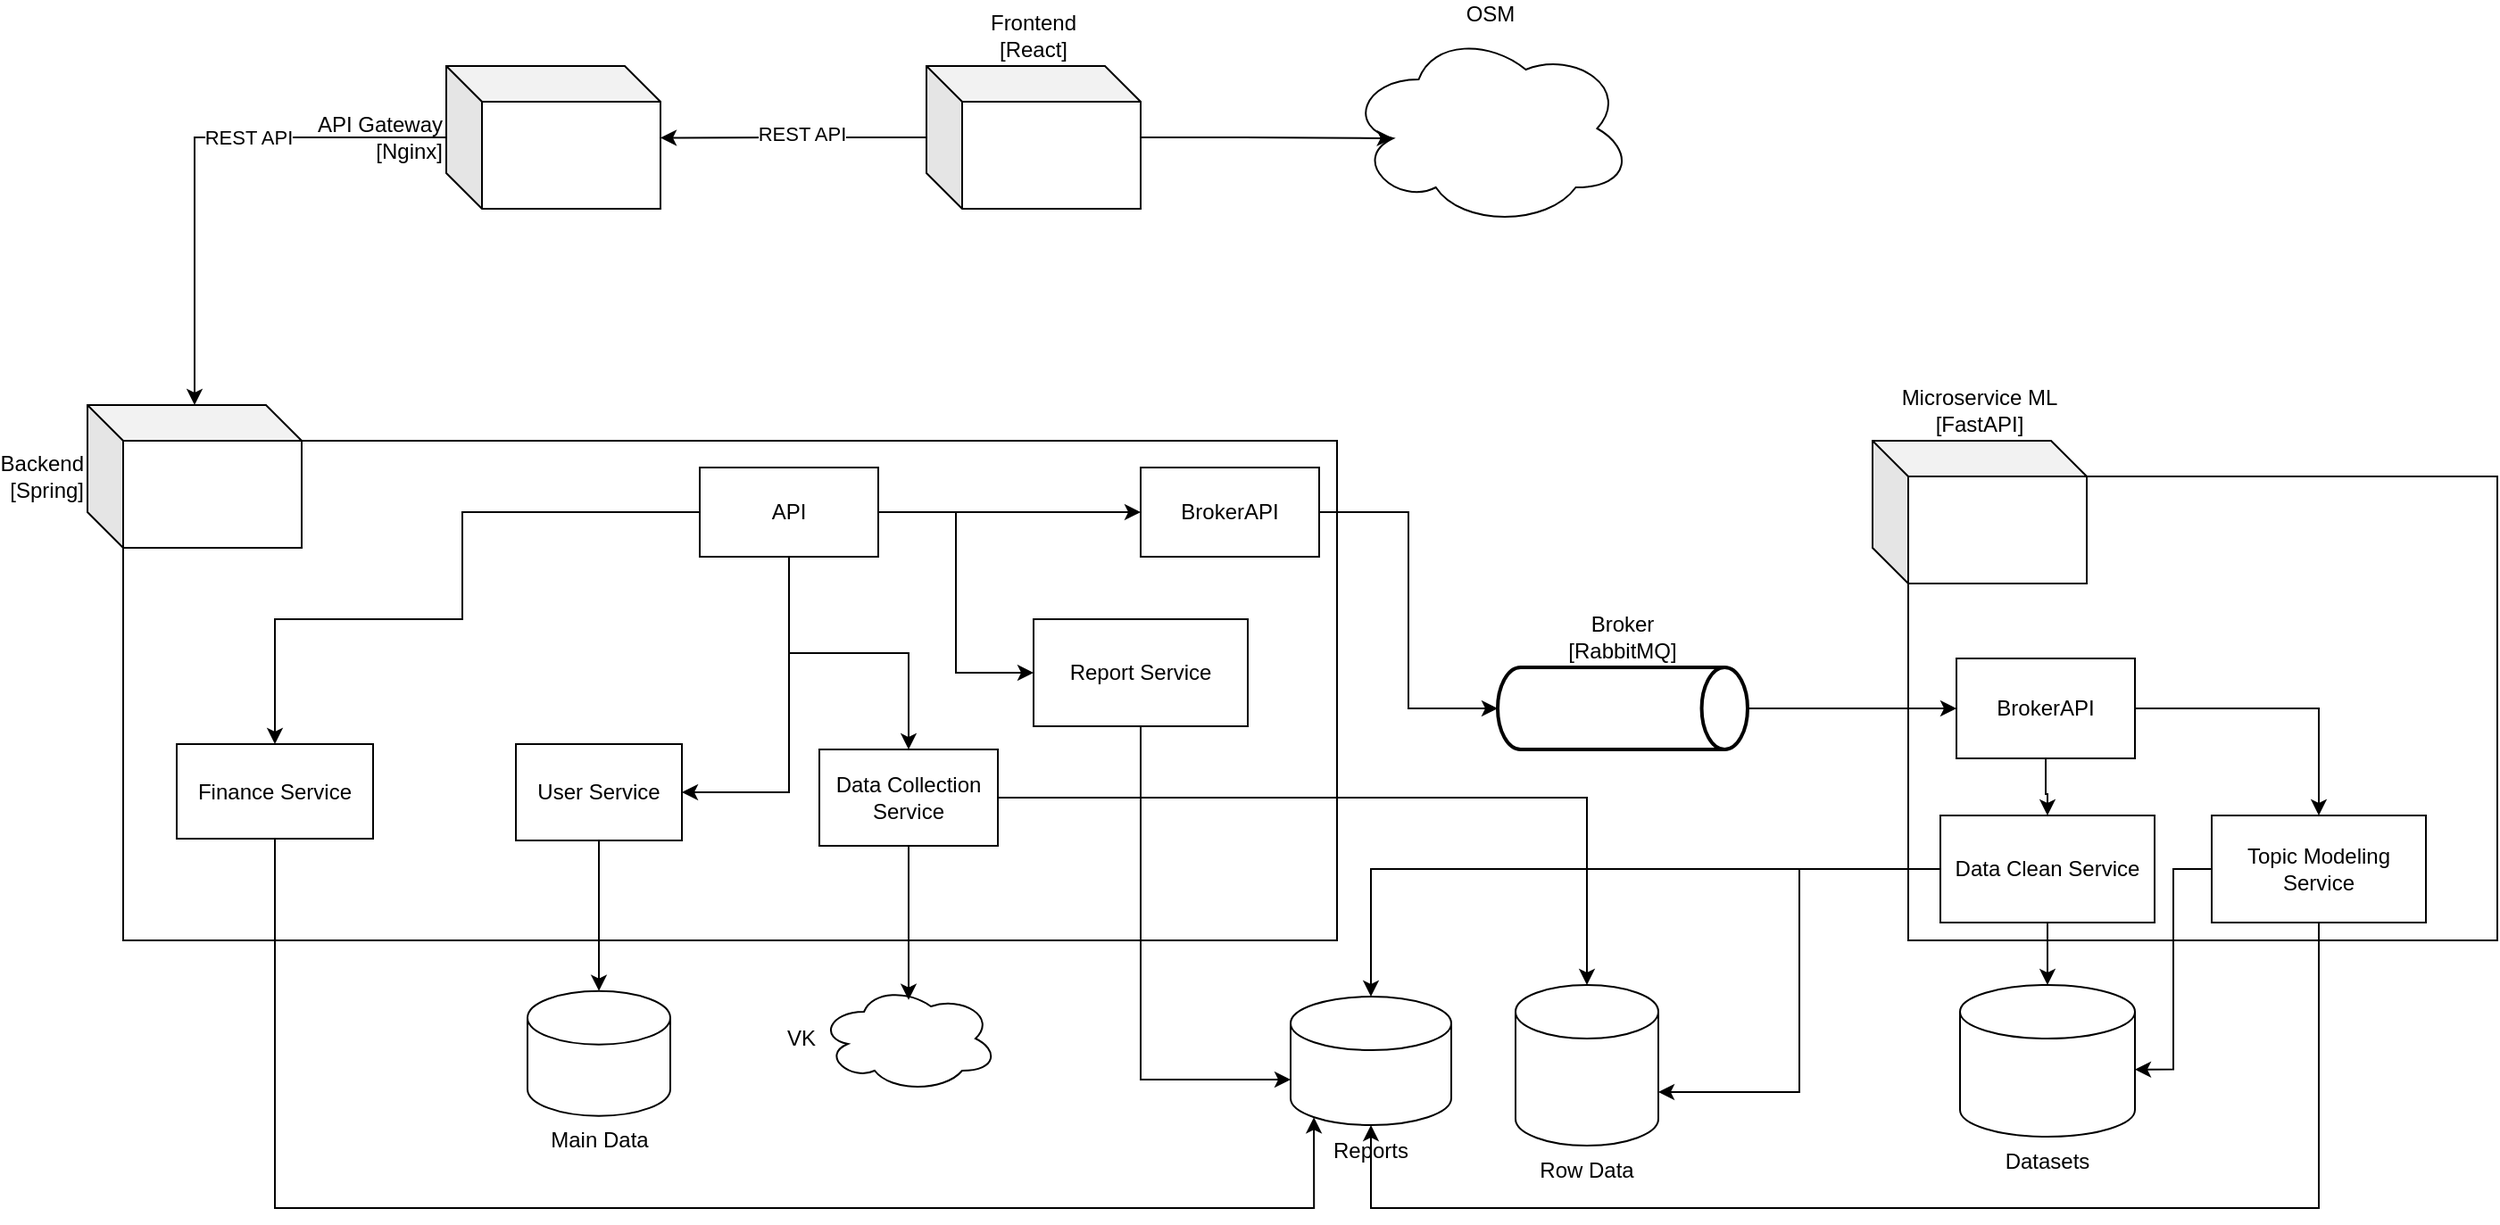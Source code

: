 <mxfile version="26.1.1">
  <diagram name="Страница — 1" id="jhCAsSyi99FdM-tFvelb">
    <mxGraphModel dx="966" dy="2195" grid="1" gridSize="10" guides="1" tooltips="1" connect="1" arrows="1" fold="1" page="1" pageScale="1" pageWidth="827" pageHeight="1169" math="0" shadow="0">
      <root>
        <mxCell id="0" />
        <mxCell id="1" parent="0" />
        <mxCell id="z8vTxRflkwg792oHdgFi-53" value="" style="whiteSpace=wrap;html=1;" parent="1" vertex="1">
          <mxGeometry x="1000" y="40" width="680" height="280" as="geometry" />
        </mxCell>
        <mxCell id="z8vTxRflkwg792oHdgFi-51" value="" style="group;labelPosition=left;verticalLabelPosition=middle;align=right;verticalAlign=middle;" parent="1" vertex="1" connectable="0">
          <mxGeometry x="980" y="20" width="142" height="82.36" as="geometry" />
        </mxCell>
        <mxCell id="z8vTxRflkwg792oHdgFi-49" value="&lt;div&gt;Backend&lt;/div&gt;&lt;div&gt;[Spring]&lt;/div&gt;" style="shape=cube;whiteSpace=wrap;html=1;boundedLbl=1;backgroundOutline=1;darkOpacity=0.05;darkOpacity2=0.1;labelPosition=left;verticalLabelPosition=middle;align=right;verticalAlign=middle;" parent="z8vTxRflkwg792oHdgFi-51" vertex="1">
          <mxGeometry width="120" height="80" as="geometry" />
        </mxCell>
        <mxCell id="z8vTxRflkwg792oHdgFi-50" value="" style="shape=image;verticalLabelPosition=bottom;labelBackgroundColor=default;verticalAlign=top;aspect=fixed;imageAspect=0;image=https://cdn.worldvectorlogo.com/logos/spring-3.svg;" parent="z8vTxRflkwg792oHdgFi-51" vertex="1">
          <mxGeometry x="54" y="33" width="37" height="37" as="geometry" />
        </mxCell>
        <mxCell id="z8vTxRflkwg792oHdgFi-59" value="" style="group;labelPosition=left;verticalLabelPosition=middle;align=right;verticalAlign=middle;" parent="1" vertex="1" connectable="0">
          <mxGeometry x="1181" y="-170" width="120" height="80" as="geometry" />
        </mxCell>
        <mxCell id="z8vTxRflkwg792oHdgFi-54" value="&lt;div&gt;API Gateway&lt;/div&gt;&lt;div&gt;[Nginx]&lt;/div&gt;" style="shape=cube;whiteSpace=wrap;html=1;boundedLbl=1;backgroundOutline=1;darkOpacity=0.05;darkOpacity2=0.1;labelPosition=left;verticalLabelPosition=middle;align=right;verticalAlign=middle;" parent="z8vTxRflkwg792oHdgFi-59" vertex="1">
          <mxGeometry width="120" height="80" as="geometry" />
        </mxCell>
        <mxCell id="z8vTxRflkwg792oHdgFi-58" value="" style="shape=image;verticalLabelPosition=bottom;labelBackgroundColor=default;verticalAlign=top;aspect=fixed;imageAspect=0;image=https://static-00.iconduck.com/assets.00/nginx-icon-223x256-ghqr4o29.png;" parent="z8vTxRflkwg792oHdgFi-59" vertex="1">
          <mxGeometry x="53" y="30" width="34.85" height="40" as="geometry" />
        </mxCell>
        <mxCell id="z8vTxRflkwg792oHdgFi-62" style="edgeStyle=orthogonalEdgeStyle;rounded=0;orthogonalLoop=1;jettySize=auto;html=1;" parent="1" source="z8vTxRflkwg792oHdgFi-54" target="z8vTxRflkwg792oHdgFi-49" edge="1">
          <mxGeometry relative="1" as="geometry" />
        </mxCell>
        <mxCell id="6dpOu3O-MwmfM_KmAzGG-2" value="REST API" style="edgeLabel;html=1;align=center;verticalAlign=middle;resizable=0;points=[];" vertex="1" connectable="0" parent="z8vTxRflkwg792oHdgFi-62">
          <mxGeometry x="-0.237" relative="1" as="geometry">
            <mxPoint as="offset" />
          </mxGeometry>
        </mxCell>
        <mxCell id="z8vTxRflkwg792oHdgFi-65" value="" style="group" parent="1" vertex="1" connectable="0">
          <mxGeometry x="1450" y="-170" width="120" height="80" as="geometry" />
        </mxCell>
        <mxCell id="z8vTxRflkwg792oHdgFi-63" value="&lt;div&gt;Frontend&lt;/div&gt;&lt;div&gt;[React]&lt;/div&gt;" style="shape=cube;whiteSpace=wrap;html=1;boundedLbl=1;backgroundOutline=1;darkOpacity=0.05;darkOpacity2=0.1;labelPosition=center;verticalLabelPosition=top;align=center;verticalAlign=bottom;" parent="z8vTxRflkwg792oHdgFi-65" vertex="1">
          <mxGeometry width="120" height="80" as="geometry" />
        </mxCell>
        <mxCell id="z8vTxRflkwg792oHdgFi-64" value="" style="shape=image;verticalLabelPosition=bottom;labelBackgroundColor=default;verticalAlign=top;aspect=fixed;imageAspect=0;image=https://upload.wikimedia.org/wikipedia/commons/thumb/a/a7/React-icon.svg/862px-React-icon.svg.png;" parent="z8vTxRflkwg792oHdgFi-65" vertex="1">
          <mxGeometry x="50.88" y="35.97" width="38.25" height="34.03" as="geometry" />
        </mxCell>
        <mxCell id="z8vTxRflkwg792oHdgFi-68" style="edgeStyle=orthogonalEdgeStyle;rounded=0;orthogonalLoop=1;jettySize=auto;html=1;entryX=1;entryY=0.503;entryDx=0;entryDy=0;entryPerimeter=0;" parent="1" source="z8vTxRflkwg792oHdgFi-63" target="z8vTxRflkwg792oHdgFi-54" edge="1">
          <mxGeometry relative="1" as="geometry" />
        </mxCell>
        <mxCell id="6dpOu3O-MwmfM_KmAzGG-1" value="REST API" style="edgeLabel;html=1;align=center;verticalAlign=middle;resizable=0;points=[];" vertex="1" connectable="0" parent="z8vTxRflkwg792oHdgFi-68">
          <mxGeometry x="-0.063" y="-2" relative="1" as="geometry">
            <mxPoint as="offset" />
          </mxGeometry>
        </mxCell>
        <mxCell id="6dpOu3O-MwmfM_KmAzGG-6" style="edgeStyle=orthogonalEdgeStyle;rounded=0;orthogonalLoop=1;jettySize=auto;html=1;entryX=1;entryY=0.5;entryDx=0;entryDy=0;" edge="1" parent="1" source="z8vTxRflkwg792oHdgFi-70" target="6dpOu3O-MwmfM_KmAzGG-5">
          <mxGeometry relative="1" as="geometry">
            <Array as="points">
              <mxPoint x="1373" y="237" />
            </Array>
          </mxGeometry>
        </mxCell>
        <mxCell id="6dpOu3O-MwmfM_KmAzGG-9" style="edgeStyle=orthogonalEdgeStyle;rounded=0;orthogonalLoop=1;jettySize=auto;html=1;entryX=0.5;entryY=0;entryDx=0;entryDy=0;" edge="1" parent="1" source="z8vTxRflkwg792oHdgFi-70" target="z8vTxRflkwg792oHdgFi-71">
          <mxGeometry relative="1" as="geometry" />
        </mxCell>
        <mxCell id="6dpOu3O-MwmfM_KmAzGG-35" style="edgeStyle=orthogonalEdgeStyle;rounded=0;orthogonalLoop=1;jettySize=auto;html=1;entryX=0;entryY=0.5;entryDx=0;entryDy=0;" edge="1" parent="1" source="z8vTxRflkwg792oHdgFi-70" target="6dpOu3O-MwmfM_KmAzGG-19">
          <mxGeometry relative="1" as="geometry" />
        </mxCell>
        <mxCell id="6dpOu3O-MwmfM_KmAzGG-37" style="edgeStyle=orthogonalEdgeStyle;rounded=0;orthogonalLoop=1;jettySize=auto;html=1;entryX=0;entryY=0.5;entryDx=0;entryDy=0;" edge="1" parent="1" source="z8vTxRflkwg792oHdgFi-70" target="6dpOu3O-MwmfM_KmAzGG-36">
          <mxGeometry relative="1" as="geometry" />
        </mxCell>
        <mxCell id="6dpOu3O-MwmfM_KmAzGG-52" style="edgeStyle=orthogonalEdgeStyle;rounded=0;orthogonalLoop=1;jettySize=auto;html=1;entryX=0.5;entryY=0;entryDx=0;entryDy=0;" edge="1" parent="1" source="z8vTxRflkwg792oHdgFi-70" target="6dpOu3O-MwmfM_KmAzGG-50">
          <mxGeometry relative="1" as="geometry">
            <Array as="points">
              <mxPoint x="1190" y="80" />
              <mxPoint x="1190" y="140" />
              <mxPoint x="1085" y="140" />
            </Array>
          </mxGeometry>
        </mxCell>
        <mxCell id="z8vTxRflkwg792oHdgFi-70" value="API" style="rounded=0;whiteSpace=wrap;html=1;" parent="1" vertex="1">
          <mxGeometry x="1323" y="55" width="100" height="50" as="geometry" />
        </mxCell>
        <mxCell id="z8vTxRflkwg792oHdgFi-71" value="Data Collection Service" style="rounded=0;whiteSpace=wrap;html=1;" parent="1" vertex="1">
          <mxGeometry x="1390" y="213" width="100" height="54" as="geometry" />
        </mxCell>
        <mxCell id="6dpOu3O-MwmfM_KmAzGG-4" value="" style="group" vertex="1" connectable="0" parent="1">
          <mxGeometry x="1390" y="345" width="100" height="60" as="geometry" />
        </mxCell>
        <mxCell id="z8vTxRflkwg792oHdgFi-73" value="VK" style="ellipse;shape=cloud;whiteSpace=wrap;html=1;labelPosition=left;verticalLabelPosition=middle;align=right;verticalAlign=middle;" parent="6dpOu3O-MwmfM_KmAzGG-4" vertex="1">
          <mxGeometry width="100" height="60" as="geometry" />
        </mxCell>
        <mxCell id="z8vTxRflkwg792oHdgFi-76" value="" style="group" parent="6dpOu3O-MwmfM_KmAzGG-4" vertex="1" connectable="0">
          <mxGeometry width="100" height="60" as="geometry" />
        </mxCell>
        <mxCell id="z8vTxRflkwg792oHdgFi-75" value="" style="shape=image;verticalLabelPosition=bottom;labelBackgroundColor=default;verticalAlign=top;aspect=fixed;imageAspect=0;image=https://upload.wikimedia.org/wikipedia/commons/thumb/f/f3/VK_Compact_Logo_%282021-present%29.svg/2048px-VK_Compact_Logo_%282021-present%29.svg.png;" parent="z8vTxRflkwg792oHdgFi-76" vertex="1">
          <mxGeometry x="34.5" y="16.5" width="31" height="31" as="geometry" />
        </mxCell>
        <mxCell id="6dpOu3O-MwmfM_KmAzGG-5" value="User Service" style="rounded=0;whiteSpace=wrap;html=1;" vertex="1" parent="1">
          <mxGeometry x="1220" y="210" width="93" height="54" as="geometry" />
        </mxCell>
        <mxCell id="6dpOu3O-MwmfM_KmAzGG-7" style="edgeStyle=orthogonalEdgeStyle;rounded=0;orthogonalLoop=1;jettySize=auto;html=1;entryX=0.5;entryY=0;entryDx=0;entryDy=0;entryPerimeter=0;" edge="1" parent="1" source="6dpOu3O-MwmfM_KmAzGG-5" target="z8vTxRflkwg792oHdgFi-78">
          <mxGeometry relative="1" as="geometry" />
        </mxCell>
        <mxCell id="6dpOu3O-MwmfM_KmAzGG-10" style="edgeStyle=orthogonalEdgeStyle;rounded=0;orthogonalLoop=1;jettySize=auto;html=1;entryX=0.5;entryY=0.139;entryDx=0;entryDy=0;entryPerimeter=0;" edge="1" parent="1" source="z8vTxRflkwg792oHdgFi-71" target="z8vTxRflkwg792oHdgFi-73">
          <mxGeometry relative="1" as="geometry" />
        </mxCell>
        <mxCell id="6dpOu3O-MwmfM_KmAzGG-11" value="Row Data" style="shape=cylinder3;whiteSpace=wrap;html=1;boundedLbl=1;backgroundOutline=1;size=15;labelPosition=center;verticalLabelPosition=bottom;align=center;verticalAlign=top;" vertex="1" parent="1">
          <mxGeometry x="1780" y="344.99" width="80" height="90" as="geometry" />
        </mxCell>
        <mxCell id="6dpOu3O-MwmfM_KmAzGG-12" style="edgeStyle=orthogonalEdgeStyle;rounded=0;orthogonalLoop=1;jettySize=auto;html=1;entryX=0.5;entryY=0;entryDx=0;entryDy=0;entryPerimeter=0;" edge="1" parent="1" source="z8vTxRflkwg792oHdgFi-71" target="6dpOu3O-MwmfM_KmAzGG-11">
          <mxGeometry relative="1" as="geometry" />
        </mxCell>
        <mxCell id="6dpOu3O-MwmfM_KmAzGG-13" value="" style="shape=image;verticalLabelPosition=bottom;labelBackgroundColor=default;verticalAlign=top;imageAspect=0;image=https://cdn.worldvectorlogo.com/logos/mongodb-icon-1.svg;" vertex="1" parent="1">
          <mxGeometry x="1810" y="376.33" width="20" height="50" as="geometry" />
        </mxCell>
        <mxCell id="6dpOu3O-MwmfM_KmAzGG-18" value="" style="rounded=0;whiteSpace=wrap;html=1;" vertex="1" parent="1">
          <mxGeometry x="2000" y="60" width="330" height="260" as="geometry" />
        </mxCell>
        <mxCell id="6dpOu3O-MwmfM_KmAzGG-17" value="" style="group;labelPosition=right;verticalLabelPosition=top;align=left;verticalAlign=bottom;" vertex="1" connectable="0" parent="1">
          <mxGeometry x="1980" y="40" width="120" height="80" as="geometry" />
        </mxCell>
        <mxCell id="6dpOu3O-MwmfM_KmAzGG-15" value="&lt;div&gt;Microservice ML&lt;/div&gt;&lt;div&gt;[FastAPI]&lt;/div&gt;" style="shape=cube;whiteSpace=wrap;html=1;boundedLbl=1;backgroundOutline=1;darkOpacity=0.05;darkOpacity2=0.1;labelPosition=center;verticalLabelPosition=top;align=center;verticalAlign=bottom;" vertex="1" parent="6dpOu3O-MwmfM_KmAzGG-17">
          <mxGeometry width="120" height="80" as="geometry" />
        </mxCell>
        <mxCell id="6dpOu3O-MwmfM_KmAzGG-16" value="" style="shape=image;verticalLabelPosition=bottom;labelBackgroundColor=default;verticalAlign=top;aspect=fixed;imageAspect=0;image=https://www.cdnlogo.com/logos/f/49/fastapi.svg;" vertex="1" parent="6dpOu3O-MwmfM_KmAzGG-17">
          <mxGeometry x="50" y="30" width="40" height="40" as="geometry" />
        </mxCell>
        <mxCell id="6dpOu3O-MwmfM_KmAzGG-19" value="BrokerAPI" style="rounded=0;whiteSpace=wrap;html=1;" vertex="1" parent="1">
          <mxGeometry x="1570" y="55" width="100" height="50" as="geometry" />
        </mxCell>
        <mxCell id="6dpOu3O-MwmfM_KmAzGG-24" style="edgeStyle=orthogonalEdgeStyle;rounded=0;orthogonalLoop=1;jettySize=auto;html=1;entryX=0;entryY=0.5;entryDx=0;entryDy=0;" edge="1" parent="1" source="6dpOu3O-MwmfM_KmAzGG-21" target="6dpOu3O-MwmfM_KmAzGG-23">
          <mxGeometry relative="1" as="geometry" />
        </mxCell>
        <mxCell id="6dpOu3O-MwmfM_KmAzGG-22" style="edgeStyle=orthogonalEdgeStyle;rounded=0;orthogonalLoop=1;jettySize=auto;html=1;entryX=0;entryY=0.5;entryDx=0;entryDy=0;entryPerimeter=0;" edge="1" parent="1" source="6dpOu3O-MwmfM_KmAzGG-19" target="6dpOu3O-MwmfM_KmAzGG-21">
          <mxGeometry relative="1" as="geometry" />
        </mxCell>
        <mxCell id="6dpOu3O-MwmfM_KmAzGG-27" style="edgeStyle=orthogonalEdgeStyle;rounded=0;orthogonalLoop=1;jettySize=auto;html=1;entryX=0.5;entryY=0;entryDx=0;entryDy=0;" edge="1" parent="1" source="6dpOu3O-MwmfM_KmAzGG-23" target="6dpOu3O-MwmfM_KmAzGG-25">
          <mxGeometry relative="1" as="geometry" />
        </mxCell>
        <mxCell id="6dpOu3O-MwmfM_KmAzGG-46" style="edgeStyle=orthogonalEdgeStyle;rounded=0;orthogonalLoop=1;jettySize=auto;html=1;" edge="1" parent="1" source="6dpOu3O-MwmfM_KmAzGG-23" target="6dpOu3O-MwmfM_KmAzGG-45">
          <mxGeometry relative="1" as="geometry" />
        </mxCell>
        <mxCell id="6dpOu3O-MwmfM_KmAzGG-23" value="BrokerAPI" style="rounded=0;whiteSpace=wrap;html=1;" vertex="1" parent="1">
          <mxGeometry x="2027" y="162" width="100" height="56" as="geometry" />
        </mxCell>
        <mxCell id="6dpOu3O-MwmfM_KmAzGG-34" style="edgeStyle=orthogonalEdgeStyle;rounded=0;orthogonalLoop=1;jettySize=auto;html=1;" edge="1" parent="1" source="6dpOu3O-MwmfM_KmAzGG-25" target="6dpOu3O-MwmfM_KmAzGG-32">
          <mxGeometry relative="1" as="geometry" />
        </mxCell>
        <mxCell id="6dpOu3O-MwmfM_KmAzGG-25" value="Data Clean Service" style="rounded=0;whiteSpace=wrap;html=1;" vertex="1" parent="1">
          <mxGeometry x="2018" y="250" width="120" height="60" as="geometry" />
        </mxCell>
        <mxCell id="6dpOu3O-MwmfM_KmAzGG-28" style="edgeStyle=orthogonalEdgeStyle;rounded=0;orthogonalLoop=1;jettySize=auto;html=1;entryX=1;entryY=0;entryDx=0;entryDy=60;entryPerimeter=0;" edge="1" parent="1" source="6dpOu3O-MwmfM_KmAzGG-25" target="6dpOu3O-MwmfM_KmAzGG-11">
          <mxGeometry relative="1" as="geometry" />
        </mxCell>
        <mxCell id="6dpOu3O-MwmfM_KmAzGG-29" value="Datasets" style="shape=cylinder3;whiteSpace=wrap;html=1;boundedLbl=1;backgroundOutline=1;size=15;labelPosition=center;verticalLabelPosition=bottom;align=center;verticalAlign=top;" vertex="1" parent="1">
          <mxGeometry x="2029" y="345" width="98" height="85" as="geometry" />
        </mxCell>
        <mxCell id="6dpOu3O-MwmfM_KmAzGG-30" style="edgeStyle=orthogonalEdgeStyle;rounded=0;orthogonalLoop=1;jettySize=auto;html=1;entryX=0.5;entryY=0;entryDx=0;entryDy=0;entryPerimeter=0;" edge="1" parent="1" source="6dpOu3O-MwmfM_KmAzGG-25" target="6dpOu3O-MwmfM_KmAzGG-29">
          <mxGeometry relative="1" as="geometry" />
        </mxCell>
        <mxCell id="6dpOu3O-MwmfM_KmAzGG-31" value="" style="shape=image;verticalLabelPosition=bottom;labelBackgroundColor=default;verticalAlign=top;aspect=fixed;imageAspect=0;image=https://cdn4.iconfinder.com/data/icons/e-mail-messenger-user-interface/100/folder_close_user_interface_ui_filesystem-512.png;" vertex="1" parent="1">
          <mxGeometry x="2058" y="376.33" width="42" height="42" as="geometry" />
        </mxCell>
        <mxCell id="6dpOu3O-MwmfM_KmAzGG-32" value="Reports" style="shape=cylinder3;whiteSpace=wrap;html=1;boundedLbl=1;backgroundOutline=1;size=15;labelPosition=center;verticalLabelPosition=bottom;align=center;verticalAlign=top;" vertex="1" parent="1">
          <mxGeometry x="1654" y="351.5" width="90" height="72" as="geometry" />
        </mxCell>
        <mxCell id="6dpOu3O-MwmfM_KmAzGG-33" value="" style="shape=image;verticalLabelPosition=bottom;labelBackgroundColor=default;verticalAlign=top;aspect=fixed;imageAspect=0;image=https://upload.wikimedia.org/wikipedia/commons/thumb/2/29/Postgresql_elephant.svg/993px-Postgresql_elephant.svg.png;" vertex="1" parent="1">
          <mxGeometry x="1685.75" y="387.66" width="26.5" height="27.33" as="geometry" />
        </mxCell>
        <mxCell id="6dpOu3O-MwmfM_KmAzGG-36" value="Report Service" style="rounded=0;whiteSpace=wrap;html=1;" vertex="1" parent="1">
          <mxGeometry x="1510" y="140" width="120" height="60" as="geometry" />
        </mxCell>
        <mxCell id="6dpOu3O-MwmfM_KmAzGG-38" style="edgeStyle=orthogonalEdgeStyle;rounded=0;orthogonalLoop=1;jettySize=auto;html=1;entryX=0;entryY=0;entryDx=0;entryDy=46.5;entryPerimeter=0;" edge="1" parent="1" source="6dpOu3O-MwmfM_KmAzGG-36" target="6dpOu3O-MwmfM_KmAzGG-32">
          <mxGeometry relative="1" as="geometry">
            <Array as="points">
              <mxPoint x="1570" y="398" />
            </Array>
          </mxGeometry>
        </mxCell>
        <mxCell id="6dpOu3O-MwmfM_KmAzGG-45" value="Topic Modeling Service" style="rounded=0;whiteSpace=wrap;html=1;" vertex="1" parent="1">
          <mxGeometry x="2170" y="250" width="120" height="60" as="geometry" />
        </mxCell>
        <mxCell id="6dpOu3O-MwmfM_KmAzGG-47" style="edgeStyle=orthogonalEdgeStyle;rounded=0;orthogonalLoop=1;jettySize=auto;html=1;entryX=1;entryY=0.557;entryDx=0;entryDy=0;entryPerimeter=0;" edge="1" parent="1" source="6dpOu3O-MwmfM_KmAzGG-45" target="6dpOu3O-MwmfM_KmAzGG-29">
          <mxGeometry relative="1" as="geometry" />
        </mxCell>
        <mxCell id="6dpOu3O-MwmfM_KmAzGG-48" style="edgeStyle=orthogonalEdgeStyle;rounded=0;orthogonalLoop=1;jettySize=auto;html=1;entryX=0.5;entryY=1;entryDx=0;entryDy=0;entryPerimeter=0;" edge="1" parent="1" source="6dpOu3O-MwmfM_KmAzGG-45" target="6dpOu3O-MwmfM_KmAzGG-32">
          <mxGeometry relative="1" as="geometry">
            <Array as="points">
              <mxPoint x="2230" y="470" />
              <mxPoint x="1699" y="470" />
            </Array>
          </mxGeometry>
        </mxCell>
        <mxCell id="6dpOu3O-MwmfM_KmAzGG-50" value="Finance Service" style="rounded=0;whiteSpace=wrap;html=1;" vertex="1" parent="1">
          <mxGeometry x="1030" y="210" width="110" height="53" as="geometry" />
        </mxCell>
        <mxCell id="6dpOu3O-MwmfM_KmAzGG-51" value="" style="group" vertex="1" connectable="0" parent="1">
          <mxGeometry x="1226.5" y="348.33" width="80" height="70" as="geometry" />
        </mxCell>
        <mxCell id="z8vTxRflkwg792oHdgFi-78" value="Main Data" style="shape=cylinder3;whiteSpace=wrap;html=1;boundedLbl=1;backgroundOutline=1;size=15;labelPosition=center;verticalLabelPosition=bottom;align=center;verticalAlign=top;" parent="6dpOu3O-MwmfM_KmAzGG-51" vertex="1">
          <mxGeometry width="80" height="70" as="geometry" />
        </mxCell>
        <mxCell id="6dpOu3O-MwmfM_KmAzGG-8" value="" style="shape=image;verticalLabelPosition=bottom;labelBackgroundColor=default;verticalAlign=top;aspect=fixed;imageAspect=0;image=https://upload.wikimedia.org/wikipedia/commons/thumb/2/29/Postgresql_elephant.svg/993px-Postgresql_elephant.svg.png;" vertex="1" parent="6dpOu3O-MwmfM_KmAzGG-51">
          <mxGeometry x="26.75" y="36.33" width="26.5" height="27.33" as="geometry" />
        </mxCell>
        <mxCell id="6dpOu3O-MwmfM_KmAzGG-53" style="edgeStyle=orthogonalEdgeStyle;rounded=0;orthogonalLoop=1;jettySize=auto;html=1;entryX=0.145;entryY=1;entryDx=0;entryDy=-4.35;entryPerimeter=0;" edge="1" parent="1" source="6dpOu3O-MwmfM_KmAzGG-50" target="6dpOu3O-MwmfM_KmAzGG-32">
          <mxGeometry relative="1" as="geometry">
            <Array as="points">
              <mxPoint x="1085" y="470" />
              <mxPoint x="1667" y="470" />
            </Array>
          </mxGeometry>
        </mxCell>
        <mxCell id="6dpOu3O-MwmfM_KmAzGG-56" value="" style="group" vertex="1" connectable="0" parent="1">
          <mxGeometry x="1685.75" y="-190" width="160" height="110" as="geometry" />
        </mxCell>
        <mxCell id="6dpOu3O-MwmfM_KmAzGG-54" value="OSM" style="ellipse;shape=cloud;whiteSpace=wrap;html=1;labelPosition=center;verticalLabelPosition=top;align=center;verticalAlign=bottom;" vertex="1" parent="6dpOu3O-MwmfM_KmAzGG-56">
          <mxGeometry width="160" height="110" as="geometry" />
        </mxCell>
        <mxCell id="6dpOu3O-MwmfM_KmAzGG-55" value="" style="shape=image;verticalLabelPosition=bottom;labelBackgroundColor=default;verticalAlign=top;aspect=fixed;imageAspect=0;image=https://upload.wikimedia.org/wikipedia/commons/thumb/7/72/OpenStreetMap-Logo-2006.svg/1024px-OpenStreetMap-Logo-2006.svg.png;" vertex="1" parent="6dpOu3O-MwmfM_KmAzGG-56">
          <mxGeometry x="60" y="40" width="50" height="50" as="geometry" />
        </mxCell>
        <mxCell id="6dpOu3O-MwmfM_KmAzGG-57" style="edgeStyle=orthogonalEdgeStyle;rounded=0;orthogonalLoop=1;jettySize=auto;html=1;entryX=0.16;entryY=0.55;entryDx=0;entryDy=0;entryPerimeter=0;" edge="1" parent="1" source="z8vTxRflkwg792oHdgFi-63" target="6dpOu3O-MwmfM_KmAzGG-54">
          <mxGeometry relative="1" as="geometry" />
        </mxCell>
        <mxCell id="6dpOu3O-MwmfM_KmAzGG-58" value="" style="group" vertex="1" connectable="0" parent="1">
          <mxGeometry x="1770" y="167" width="140" height="46" as="geometry" />
        </mxCell>
        <mxCell id="6dpOu3O-MwmfM_KmAzGG-21" value="&lt;div&gt;Broker&lt;/div&gt;&lt;div&gt;[RabbitMQ]&lt;/div&gt;" style="strokeWidth=2;html=1;shape=mxgraph.flowchart.direct_data;whiteSpace=wrap;labelPosition=center;verticalLabelPosition=top;align=center;verticalAlign=bottom;" vertex="1" parent="6dpOu3O-MwmfM_KmAzGG-58">
          <mxGeometry width="140" height="46" as="geometry" />
        </mxCell>
        <mxCell id="6dpOu3O-MwmfM_KmAzGG-39" value="" style="shape=image;verticalLabelPosition=bottom;labelBackgroundColor=default;verticalAlign=top;aspect=fixed;imageAspect=0;image=https://cdn.worldvectorlogo.com/logos/rabbitmq.svg;" vertex="1" parent="6dpOu3O-MwmfM_KmAzGG-58">
          <mxGeometry x="54.41" y="6.5" width="31.19" height="33" as="geometry" />
        </mxCell>
      </root>
    </mxGraphModel>
  </diagram>
</mxfile>
